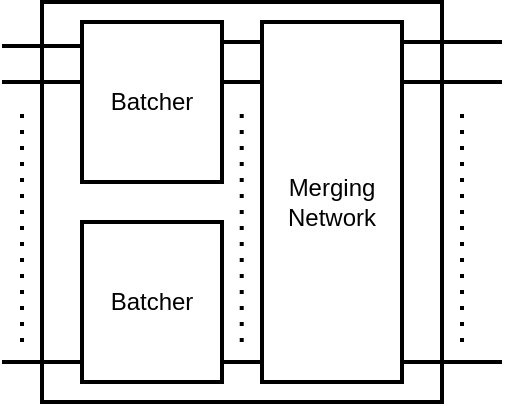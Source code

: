 <mxfile version="13.3.9" type="device"><diagram id="JisQKFPwnQy5XGW7skmZ" name="Page-1"><mxGraphModel dx="553" dy="342" grid="1" gridSize="10" guides="1" tooltips="1" connect="1" arrows="1" fold="1" page="1" pageScale="1" pageWidth="850" pageHeight="1100" math="0" shadow="0"><root><mxCell id="0"/><mxCell id="1" parent="0"/><mxCell id="T9eU4zfXfL4P1QgQzA8o-1" value="" style="whiteSpace=wrap;html=1;aspect=fixed;strokeWidth=2;" vertex="1" parent="1"><mxGeometry x="280" y="280" width="200" height="200" as="geometry"/></mxCell><mxCell id="T9eU4zfXfL4P1QgQzA8o-2" value="Merging Network" style="rounded=0;whiteSpace=wrap;html=1;strokeWidth=2;" vertex="1" parent="1"><mxGeometry x="390" y="290" width="70" height="180" as="geometry"/></mxCell><mxCell id="T9eU4zfXfL4P1QgQzA8o-3" value="Batcher" style="rounded=0;whiteSpace=wrap;html=1;strokeWidth=2;" vertex="1" parent="1"><mxGeometry x="300" y="290" width="70" height="80" as="geometry"/></mxCell><mxCell id="T9eU4zfXfL4P1QgQzA8o-4" value="Batcher" style="rounded=0;whiteSpace=wrap;html=1;strokeWidth=2;" vertex="1" parent="1"><mxGeometry x="300" y="390" width="70" height="80" as="geometry"/></mxCell><mxCell id="T9eU4zfXfL4P1QgQzA8o-5" value="" style="endArrow=none;html=1;startArrow=none;startFill=0;strokeWidth=2;" edge="1" parent="1"><mxGeometry width="50" height="50" relative="1" as="geometry"><mxPoint x="260" y="302" as="sourcePoint"/><mxPoint x="300" y="302" as="targetPoint"/></mxGeometry></mxCell><mxCell id="T9eU4zfXfL4P1QgQzA8o-6" value="" style="endArrow=none;html=1;startArrow=none;startFill=0;strokeWidth=2;" edge="1" parent="1"><mxGeometry width="50" height="50" relative="1" as="geometry"><mxPoint x="260" y="320" as="sourcePoint"/><mxPoint x="300" y="320" as="targetPoint"/></mxGeometry></mxCell><mxCell id="T9eU4zfXfL4P1QgQzA8o-7" value="" style="endArrow=none;dashed=1;html=1;dashPattern=1 3;strokeWidth=2;" edge="1" parent="1"><mxGeometry width="50" height="50" relative="1" as="geometry"><mxPoint x="270" y="450" as="sourcePoint"/><mxPoint x="270" y="330" as="targetPoint"/></mxGeometry></mxCell><mxCell id="T9eU4zfXfL4P1QgQzA8o-8" value="" style="endArrow=none;html=1;startArrow=none;startFill=0;strokeWidth=2;" edge="1" parent="1"><mxGeometry width="50" height="50" relative="1" as="geometry"><mxPoint x="260" y="460" as="sourcePoint"/><mxPoint x="300" y="460" as="targetPoint"/></mxGeometry></mxCell><mxCell id="T9eU4zfXfL4P1QgQzA8o-9" value="" style="endArrow=none;html=1;startArrow=none;startFill=0;strokeWidth=2;" edge="1" parent="1"><mxGeometry width="50" height="50" relative="1" as="geometry"><mxPoint x="370" y="300" as="sourcePoint"/><mxPoint x="390" y="300" as="targetPoint"/></mxGeometry></mxCell><mxCell id="T9eU4zfXfL4P1QgQzA8o-10" value="" style="endArrow=none;html=1;startArrow=none;startFill=0;strokeWidth=2;" edge="1" parent="1"><mxGeometry width="50" height="50" relative="1" as="geometry"><mxPoint x="370" y="320" as="sourcePoint"/><mxPoint x="390" y="320" as="targetPoint"/></mxGeometry></mxCell><mxCell id="T9eU4zfXfL4P1QgQzA8o-11" value="" style="endArrow=none;dashed=1;html=1;dashPattern=1 3;strokeWidth=2;" edge="1" parent="1"><mxGeometry width="50" height="50" relative="1" as="geometry"><mxPoint x="379.86" y="450" as="sourcePoint"/><mxPoint x="379.86" y="330" as="targetPoint"/></mxGeometry></mxCell><mxCell id="T9eU4zfXfL4P1QgQzA8o-12" value="" style="endArrow=none;html=1;startArrow=none;startFill=0;strokeWidth=2;" edge="1" parent="1"><mxGeometry width="50" height="50" relative="1" as="geometry"><mxPoint x="370" y="460" as="sourcePoint"/><mxPoint x="390" y="460" as="targetPoint"/></mxGeometry></mxCell><mxCell id="T9eU4zfXfL4P1QgQzA8o-13" value="" style="endArrow=none;html=1;startArrow=none;startFill=0;strokeWidth=2;" edge="1" parent="1"><mxGeometry width="50" height="50" relative="1" as="geometry"><mxPoint x="460" y="300" as="sourcePoint"/><mxPoint x="510" y="300" as="targetPoint"/></mxGeometry></mxCell><mxCell id="T9eU4zfXfL4P1QgQzA8o-14" value="" style="endArrow=none;html=1;startArrow=none;startFill=0;strokeWidth=2;" edge="1" parent="1"><mxGeometry width="50" height="50" relative="1" as="geometry"><mxPoint x="460" y="320" as="sourcePoint"/><mxPoint x="510" y="320" as="targetPoint"/></mxGeometry></mxCell><mxCell id="T9eU4zfXfL4P1QgQzA8o-15" value="" style="endArrow=none;dashed=1;html=1;dashPattern=1 3;strokeWidth=2;" edge="1" parent="1"><mxGeometry width="50" height="50" relative="1" as="geometry"><mxPoint x="490" y="450" as="sourcePoint"/><mxPoint x="490" y="330" as="targetPoint"/></mxGeometry></mxCell><mxCell id="T9eU4zfXfL4P1QgQzA8o-16" value="" style="endArrow=none;html=1;startArrow=none;startFill=0;strokeWidth=2;" edge="1" parent="1"><mxGeometry width="50" height="50" relative="1" as="geometry"><mxPoint x="460" y="460" as="sourcePoint"/><mxPoint x="510" y="460" as="targetPoint"/></mxGeometry></mxCell></root></mxGraphModel></diagram></mxfile>